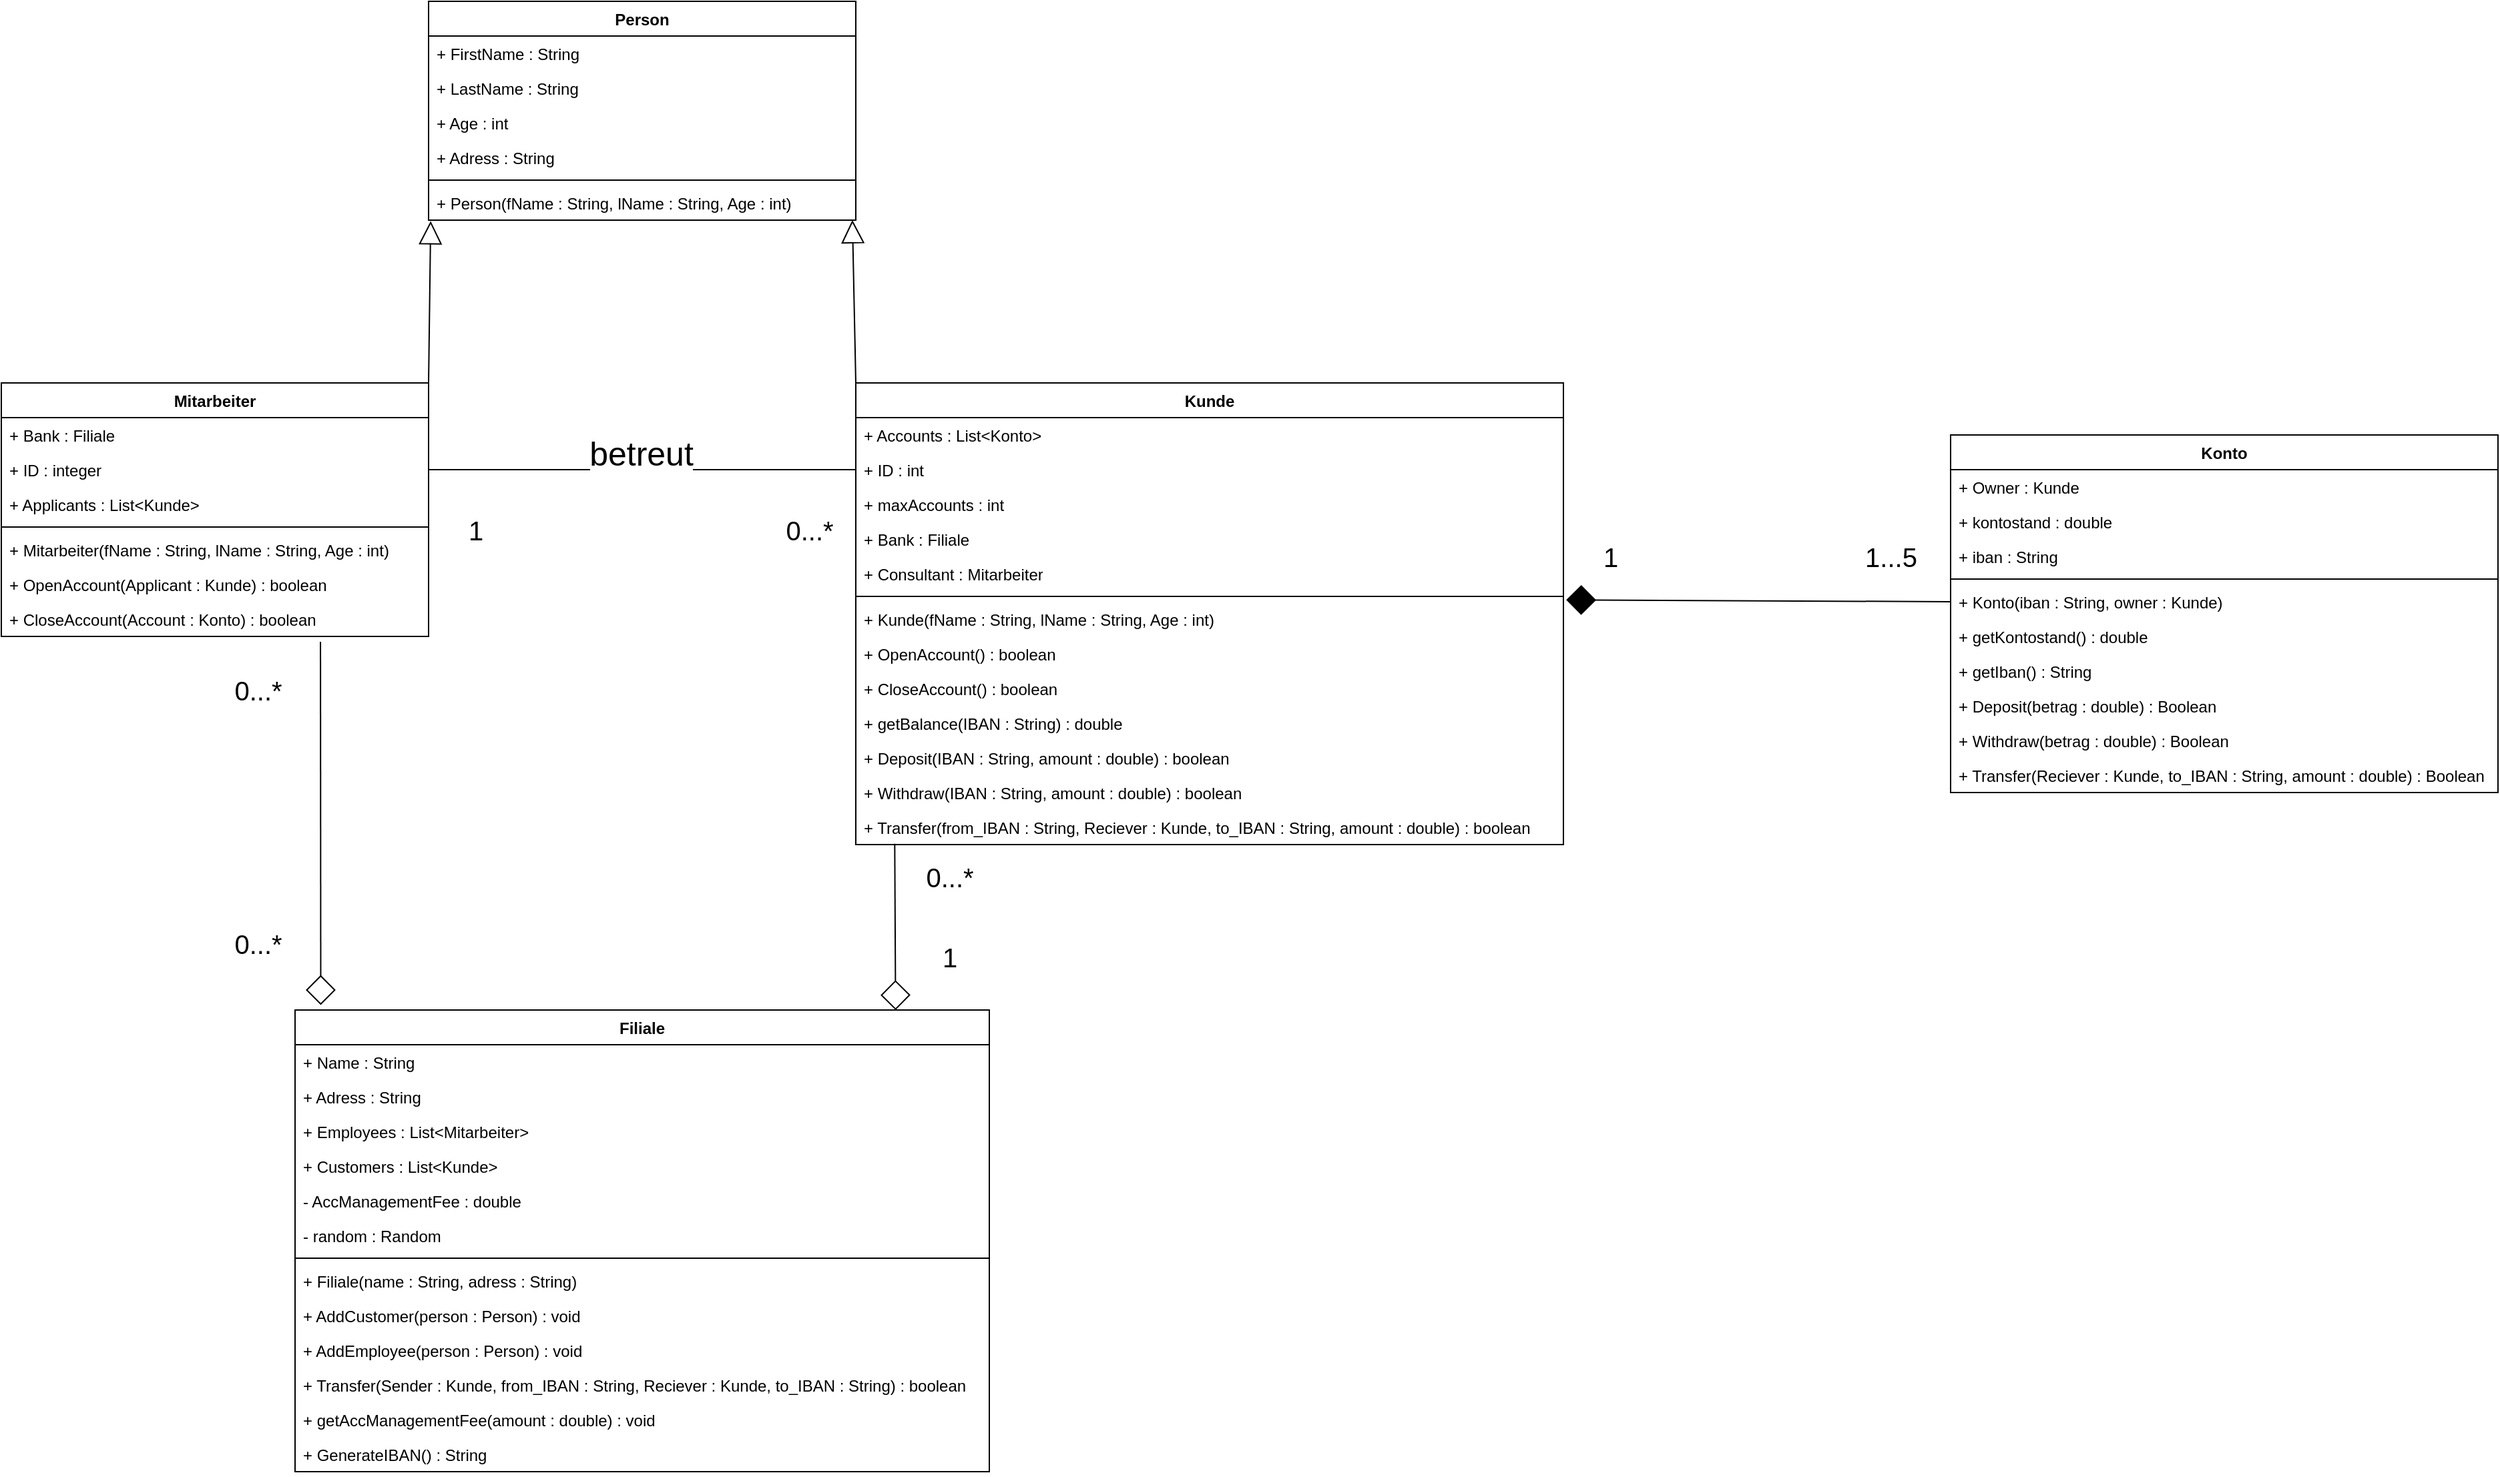 <mxfile version="24.2.3" type="github">
  <diagram id="C5RBs43oDa-KdzZeNtuy" name="Page-1">
    <mxGraphModel dx="2220" dy="792" grid="1" gridSize="10" guides="1" tooltips="1" connect="1" arrows="1" fold="1" page="1" pageScale="1" pageWidth="827" pageHeight="1169" math="0" shadow="0">
      <root>
        <mxCell id="WIyWlLk6GJQsqaUBKTNV-0" />
        <mxCell id="WIyWlLk6GJQsqaUBKTNV-1" parent="WIyWlLk6GJQsqaUBKTNV-0" />
        <mxCell id="S92gwcKMPzxe8EV9-b40-4" value="Mitarbeiter" style="swimlane;fontStyle=1;align=center;verticalAlign=top;childLayout=stackLayout;horizontal=1;startSize=26;horizontalStack=0;resizeParent=1;resizeParentMax=0;resizeLast=0;collapsible=1;marginBottom=0;whiteSpace=wrap;html=1;" parent="WIyWlLk6GJQsqaUBKTNV-1" vertex="1">
          <mxGeometry x="-620" y="320" width="320" height="190" as="geometry" />
        </mxCell>
        <mxCell id="S92gwcKMPzxe8EV9-b40-5" value="+ Bank : Filiale" style="text;strokeColor=none;fillColor=none;align=left;verticalAlign=top;spacingLeft=4;spacingRight=4;overflow=hidden;rotatable=0;points=[[0,0.5],[1,0.5]];portConstraint=eastwest;whiteSpace=wrap;html=1;" parent="S92gwcKMPzxe8EV9-b40-4" vertex="1">
          <mxGeometry y="26" width="320" height="26" as="geometry" />
        </mxCell>
        <mxCell id="S92gwcKMPzxe8EV9-b40-9" value="+ ID : integer" style="text;strokeColor=none;fillColor=none;align=left;verticalAlign=top;spacingLeft=4;spacingRight=4;overflow=hidden;rotatable=0;points=[[0,0.5],[1,0.5]];portConstraint=eastwest;whiteSpace=wrap;html=1;" parent="S92gwcKMPzxe8EV9-b40-4" vertex="1">
          <mxGeometry y="52" width="320" height="26" as="geometry" />
        </mxCell>
        <mxCell id="S92gwcKMPzxe8EV9-b40-10" value="+ Applicants : List&amp;lt;Kunde&amp;gt;" style="text;strokeColor=none;fillColor=none;align=left;verticalAlign=top;spacingLeft=4;spacingRight=4;overflow=hidden;rotatable=0;points=[[0,0.5],[1,0.5]];portConstraint=eastwest;whiteSpace=wrap;html=1;" parent="S92gwcKMPzxe8EV9-b40-4" vertex="1">
          <mxGeometry y="78" width="320" height="26" as="geometry" />
        </mxCell>
        <mxCell id="S92gwcKMPzxe8EV9-b40-6" value="" style="line;strokeWidth=1;fillColor=none;align=left;verticalAlign=middle;spacingTop=-1;spacingLeft=3;spacingRight=3;rotatable=0;labelPosition=right;points=[];portConstraint=eastwest;strokeColor=inherit;" parent="S92gwcKMPzxe8EV9-b40-4" vertex="1">
          <mxGeometry y="104" width="320" height="8" as="geometry" />
        </mxCell>
        <mxCell id="S92gwcKMPzxe8EV9-b40-7" value="+ Mitarbeiter(fName : String, lName : String, Age : int)" style="text;strokeColor=none;fillColor=none;align=left;verticalAlign=top;spacingLeft=4;spacingRight=4;overflow=hidden;rotatable=0;points=[[0,0.5],[1,0.5]];portConstraint=eastwest;whiteSpace=wrap;html=1;" parent="S92gwcKMPzxe8EV9-b40-4" vertex="1">
          <mxGeometry y="112" width="320" height="26" as="geometry" />
        </mxCell>
        <mxCell id="S92gwcKMPzxe8EV9-b40-14" value="+ OpenAccount(Applicant : Kunde) : boolean" style="text;strokeColor=none;fillColor=none;align=left;verticalAlign=top;spacingLeft=4;spacingRight=4;overflow=hidden;rotatable=0;points=[[0,0.5],[1,0.5]];portConstraint=eastwest;whiteSpace=wrap;html=1;" parent="S92gwcKMPzxe8EV9-b40-4" vertex="1">
          <mxGeometry y="138" width="320" height="26" as="geometry" />
        </mxCell>
        <mxCell id="S92gwcKMPzxe8EV9-b40-15" value="+ CloseAccount(Account : Konto) : boolean" style="text;strokeColor=none;fillColor=none;align=left;verticalAlign=top;spacingLeft=4;spacingRight=4;overflow=hidden;rotatable=0;points=[[0,0.5],[1,0.5]];portConstraint=eastwest;whiteSpace=wrap;html=1;" parent="S92gwcKMPzxe8EV9-b40-4" vertex="1">
          <mxGeometry y="164" width="320" height="26" as="geometry" />
        </mxCell>
        <mxCell id="S92gwcKMPzxe8EV9-b40-18" value="Person" style="swimlane;fontStyle=1;align=center;verticalAlign=top;childLayout=stackLayout;horizontal=1;startSize=26;horizontalStack=0;resizeParent=1;resizeParentMax=0;resizeLast=0;collapsible=1;marginBottom=0;whiteSpace=wrap;html=1;" parent="WIyWlLk6GJQsqaUBKTNV-1" vertex="1">
          <mxGeometry x="-300" y="34" width="320" height="164" as="geometry" />
        </mxCell>
        <mxCell id="S92gwcKMPzxe8EV9-b40-19" value="+ FirstName : String" style="text;strokeColor=none;fillColor=none;align=left;verticalAlign=top;spacingLeft=4;spacingRight=4;overflow=hidden;rotatable=0;points=[[0,0.5],[1,0.5]];portConstraint=eastwest;whiteSpace=wrap;html=1;" parent="S92gwcKMPzxe8EV9-b40-18" vertex="1">
          <mxGeometry y="26" width="320" height="26" as="geometry" />
        </mxCell>
        <mxCell id="S92gwcKMPzxe8EV9-b40-22" value="+ LastName : String" style="text;strokeColor=none;fillColor=none;align=left;verticalAlign=top;spacingLeft=4;spacingRight=4;overflow=hidden;rotatable=0;points=[[0,0.5],[1,0.5]];portConstraint=eastwest;whiteSpace=wrap;html=1;" parent="S92gwcKMPzxe8EV9-b40-18" vertex="1">
          <mxGeometry y="52" width="320" height="26" as="geometry" />
        </mxCell>
        <mxCell id="S92gwcKMPzxe8EV9-b40-23" value="+ Age : int" style="text;strokeColor=none;fillColor=none;align=left;verticalAlign=top;spacingLeft=4;spacingRight=4;overflow=hidden;rotatable=0;points=[[0,0.5],[1,0.5]];portConstraint=eastwest;whiteSpace=wrap;html=1;" parent="S92gwcKMPzxe8EV9-b40-18" vertex="1">
          <mxGeometry y="78" width="320" height="26" as="geometry" />
        </mxCell>
        <mxCell id="S92gwcKMPzxe8EV9-b40-24" value="+ Adress : String" style="text;strokeColor=none;fillColor=none;align=left;verticalAlign=top;spacingLeft=4;spacingRight=4;overflow=hidden;rotatable=0;points=[[0,0.5],[1,0.5]];portConstraint=eastwest;whiteSpace=wrap;html=1;" parent="S92gwcKMPzxe8EV9-b40-18" vertex="1">
          <mxGeometry y="104" width="320" height="26" as="geometry" />
        </mxCell>
        <mxCell id="S92gwcKMPzxe8EV9-b40-20" value="" style="line;strokeWidth=1;fillColor=none;align=left;verticalAlign=middle;spacingTop=-1;spacingLeft=3;spacingRight=3;rotatable=0;labelPosition=right;points=[];portConstraint=eastwest;strokeColor=inherit;" parent="S92gwcKMPzxe8EV9-b40-18" vertex="1">
          <mxGeometry y="130" width="320" height="8" as="geometry" />
        </mxCell>
        <mxCell id="S92gwcKMPzxe8EV9-b40-21" value="+ Person(fName : String, lName : String, Age : int)" style="text;strokeColor=none;fillColor=none;align=left;verticalAlign=top;spacingLeft=4;spacingRight=4;overflow=hidden;rotatable=0;points=[[0,0.5],[1,0.5]];portConstraint=eastwest;whiteSpace=wrap;html=1;" parent="S92gwcKMPzxe8EV9-b40-18" vertex="1">
          <mxGeometry y="138" width="320" height="26" as="geometry" />
        </mxCell>
        <mxCell id="S92gwcKMPzxe8EV9-b40-25" value="Kunde" style="swimlane;fontStyle=1;align=center;verticalAlign=top;childLayout=stackLayout;horizontal=1;startSize=26;horizontalStack=0;resizeParent=1;resizeParentMax=0;resizeLast=0;collapsible=1;marginBottom=0;whiteSpace=wrap;html=1;" parent="WIyWlLk6GJQsqaUBKTNV-1" vertex="1">
          <mxGeometry x="20" y="320" width="530" height="346" as="geometry" />
        </mxCell>
        <mxCell id="S92gwcKMPzxe8EV9-b40-26" value="+ Accounts : List&amp;lt;Konto&amp;gt;" style="text;strokeColor=none;fillColor=none;align=left;verticalAlign=top;spacingLeft=4;spacingRight=4;overflow=hidden;rotatable=0;points=[[0,0.5],[1,0.5]];portConstraint=eastwest;whiteSpace=wrap;html=1;" parent="S92gwcKMPzxe8EV9-b40-25" vertex="1">
          <mxGeometry y="26" width="530" height="26" as="geometry" />
        </mxCell>
        <mxCell id="S92gwcKMPzxe8EV9-b40-29" value="+ ID : int" style="text;strokeColor=none;fillColor=none;align=left;verticalAlign=top;spacingLeft=4;spacingRight=4;overflow=hidden;rotatable=0;points=[[0,0.5],[1,0.5]];portConstraint=eastwest;whiteSpace=wrap;html=1;" parent="S92gwcKMPzxe8EV9-b40-25" vertex="1">
          <mxGeometry y="52" width="530" height="26" as="geometry" />
        </mxCell>
        <mxCell id="S92gwcKMPzxe8EV9-b40-30" value="+ maxAccounts : int" style="text;strokeColor=none;fillColor=none;align=left;verticalAlign=top;spacingLeft=4;spacingRight=4;overflow=hidden;rotatable=0;points=[[0,0.5],[1,0.5]];portConstraint=eastwest;whiteSpace=wrap;html=1;" parent="S92gwcKMPzxe8EV9-b40-25" vertex="1">
          <mxGeometry y="78" width="530" height="26" as="geometry" />
        </mxCell>
        <mxCell id="S92gwcKMPzxe8EV9-b40-31" value="+ Bank : Filiale" style="text;strokeColor=none;fillColor=none;align=left;verticalAlign=top;spacingLeft=4;spacingRight=4;overflow=hidden;rotatable=0;points=[[0,0.5],[1,0.5]];portConstraint=eastwest;whiteSpace=wrap;html=1;" parent="S92gwcKMPzxe8EV9-b40-25" vertex="1">
          <mxGeometry y="104" width="530" height="26" as="geometry" />
        </mxCell>
        <mxCell id="S92gwcKMPzxe8EV9-b40-32" value="+ Consultant : Mitarbeiter" style="text;strokeColor=none;fillColor=none;align=left;verticalAlign=top;spacingLeft=4;spacingRight=4;overflow=hidden;rotatable=0;points=[[0,0.5],[1,0.5]];portConstraint=eastwest;whiteSpace=wrap;html=1;" parent="S92gwcKMPzxe8EV9-b40-25" vertex="1">
          <mxGeometry y="130" width="530" height="26" as="geometry" />
        </mxCell>
        <mxCell id="S92gwcKMPzxe8EV9-b40-27" value="" style="line;strokeWidth=1;fillColor=none;align=left;verticalAlign=middle;spacingTop=-1;spacingLeft=3;spacingRight=3;rotatable=0;labelPosition=right;points=[];portConstraint=eastwest;strokeColor=inherit;" parent="S92gwcKMPzxe8EV9-b40-25" vertex="1">
          <mxGeometry y="156" width="530" height="8" as="geometry" />
        </mxCell>
        <mxCell id="S92gwcKMPzxe8EV9-b40-28" value="+ Kunde(fName : String, lName : String, Age : int)" style="text;strokeColor=none;fillColor=none;align=left;verticalAlign=top;spacingLeft=4;spacingRight=4;overflow=hidden;rotatable=0;points=[[0,0.5],[1,0.5]];portConstraint=eastwest;whiteSpace=wrap;html=1;" parent="S92gwcKMPzxe8EV9-b40-25" vertex="1">
          <mxGeometry y="164" width="530" height="26" as="geometry" />
        </mxCell>
        <mxCell id="S92gwcKMPzxe8EV9-b40-33" value="+ OpenAccount() : boolean" style="text;strokeColor=none;fillColor=none;align=left;verticalAlign=top;spacingLeft=4;spacingRight=4;overflow=hidden;rotatable=0;points=[[0,0.5],[1,0.5]];portConstraint=eastwest;whiteSpace=wrap;html=1;" parent="S92gwcKMPzxe8EV9-b40-25" vertex="1">
          <mxGeometry y="190" width="530" height="26" as="geometry" />
        </mxCell>
        <mxCell id="S92gwcKMPzxe8EV9-b40-34" value="+ CloseAccount() : boolean" style="text;strokeColor=none;fillColor=none;align=left;verticalAlign=top;spacingLeft=4;spacingRight=4;overflow=hidden;rotatable=0;points=[[0,0.5],[1,0.5]];portConstraint=eastwest;whiteSpace=wrap;html=1;" parent="S92gwcKMPzxe8EV9-b40-25" vertex="1">
          <mxGeometry y="216" width="530" height="26" as="geometry" />
        </mxCell>
        <mxCell id="S92gwcKMPzxe8EV9-b40-35" value="+ getBalance(IBAN : String) : double" style="text;strokeColor=none;fillColor=none;align=left;verticalAlign=top;spacingLeft=4;spacingRight=4;overflow=hidden;rotatable=0;points=[[0,0.5],[1,0.5]];portConstraint=eastwest;whiteSpace=wrap;html=1;" parent="S92gwcKMPzxe8EV9-b40-25" vertex="1">
          <mxGeometry y="242" width="530" height="26" as="geometry" />
        </mxCell>
        <mxCell id="S92gwcKMPzxe8EV9-b40-36" value="+ Deposit(IBAN : String, amount : double) : boolean" style="text;strokeColor=none;fillColor=none;align=left;verticalAlign=top;spacingLeft=4;spacingRight=4;overflow=hidden;rotatable=0;points=[[0,0.5],[1,0.5]];portConstraint=eastwest;whiteSpace=wrap;html=1;" parent="S92gwcKMPzxe8EV9-b40-25" vertex="1">
          <mxGeometry y="268" width="530" height="26" as="geometry" />
        </mxCell>
        <mxCell id="S92gwcKMPzxe8EV9-b40-37" value="+ Withdraw(IBAN : String, amount : double) : boolean" style="text;strokeColor=none;fillColor=none;align=left;verticalAlign=top;spacingLeft=4;spacingRight=4;overflow=hidden;rotatable=0;points=[[0,0.5],[1,0.5]];portConstraint=eastwest;whiteSpace=wrap;html=1;" parent="S92gwcKMPzxe8EV9-b40-25" vertex="1">
          <mxGeometry y="294" width="530" height="26" as="geometry" />
        </mxCell>
        <mxCell id="S92gwcKMPzxe8EV9-b40-38" value="+ Transfer(from_IBAN : String, Reciever : Kunde, to_IBAN : String, amount : double) : boolean" style="text;strokeColor=none;fillColor=none;align=left;verticalAlign=top;spacingLeft=4;spacingRight=4;overflow=hidden;rotatable=0;points=[[0,0.5],[1,0.5]];portConstraint=eastwest;whiteSpace=wrap;html=1;" parent="S92gwcKMPzxe8EV9-b40-25" vertex="1">
          <mxGeometry y="320" width="530" height="26" as="geometry" />
        </mxCell>
        <mxCell id="S92gwcKMPzxe8EV9-b40-40" value="Filiale" style="swimlane;fontStyle=1;align=center;verticalAlign=top;childLayout=stackLayout;horizontal=1;startSize=26;horizontalStack=0;resizeParent=1;resizeParentMax=0;resizeLast=0;collapsible=1;marginBottom=0;whiteSpace=wrap;html=1;" parent="WIyWlLk6GJQsqaUBKTNV-1" vertex="1">
          <mxGeometry x="-400" y="790" width="520" height="346" as="geometry" />
        </mxCell>
        <mxCell id="S92gwcKMPzxe8EV9-b40-41" value="+ Name : String" style="text;strokeColor=none;fillColor=none;align=left;verticalAlign=top;spacingLeft=4;spacingRight=4;overflow=hidden;rotatable=0;points=[[0,0.5],[1,0.5]];portConstraint=eastwest;whiteSpace=wrap;html=1;" parent="S92gwcKMPzxe8EV9-b40-40" vertex="1">
          <mxGeometry y="26" width="520" height="26" as="geometry" />
        </mxCell>
        <mxCell id="S92gwcKMPzxe8EV9-b40-44" value="+ Adress : String" style="text;strokeColor=none;fillColor=none;align=left;verticalAlign=top;spacingLeft=4;spacingRight=4;overflow=hidden;rotatable=0;points=[[0,0.5],[1,0.5]];portConstraint=eastwest;whiteSpace=wrap;html=1;" parent="S92gwcKMPzxe8EV9-b40-40" vertex="1">
          <mxGeometry y="52" width="520" height="26" as="geometry" />
        </mxCell>
        <mxCell id="S92gwcKMPzxe8EV9-b40-46" value="+ Employees : List&amp;lt;Mitarbeiter&amp;gt;" style="text;strokeColor=none;fillColor=none;align=left;verticalAlign=top;spacingLeft=4;spacingRight=4;overflow=hidden;rotatable=0;points=[[0,0.5],[1,0.5]];portConstraint=eastwest;whiteSpace=wrap;html=1;" parent="S92gwcKMPzxe8EV9-b40-40" vertex="1">
          <mxGeometry y="78" width="520" height="26" as="geometry" />
        </mxCell>
        <mxCell id="S92gwcKMPzxe8EV9-b40-47" value="+ Customers : List&amp;lt;Kunde&amp;gt;" style="text;strokeColor=none;fillColor=none;align=left;verticalAlign=top;spacingLeft=4;spacingRight=4;overflow=hidden;rotatable=0;points=[[0,0.5],[1,0.5]];portConstraint=eastwest;whiteSpace=wrap;html=1;" parent="S92gwcKMPzxe8EV9-b40-40" vertex="1">
          <mxGeometry y="104" width="520" height="26" as="geometry" />
        </mxCell>
        <mxCell id="S92gwcKMPzxe8EV9-b40-48" value="- AccManagementFee : double" style="text;strokeColor=none;fillColor=none;align=left;verticalAlign=top;spacingLeft=4;spacingRight=4;overflow=hidden;rotatable=0;points=[[0,0.5],[1,0.5]];portConstraint=eastwest;whiteSpace=wrap;html=1;" parent="S92gwcKMPzxe8EV9-b40-40" vertex="1">
          <mxGeometry y="130" width="520" height="26" as="geometry" />
        </mxCell>
        <mxCell id="S92gwcKMPzxe8EV9-b40-49" value="- random : Random" style="text;strokeColor=none;fillColor=none;align=left;verticalAlign=top;spacingLeft=4;spacingRight=4;overflow=hidden;rotatable=0;points=[[0,0.5],[1,0.5]];portConstraint=eastwest;whiteSpace=wrap;html=1;" parent="S92gwcKMPzxe8EV9-b40-40" vertex="1">
          <mxGeometry y="156" width="520" height="26" as="geometry" />
        </mxCell>
        <mxCell id="S92gwcKMPzxe8EV9-b40-42" value="" style="line;strokeWidth=1;fillColor=none;align=left;verticalAlign=middle;spacingTop=-1;spacingLeft=3;spacingRight=3;rotatable=0;labelPosition=right;points=[];portConstraint=eastwest;strokeColor=inherit;" parent="S92gwcKMPzxe8EV9-b40-40" vertex="1">
          <mxGeometry y="182" width="520" height="8" as="geometry" />
        </mxCell>
        <mxCell id="S92gwcKMPzxe8EV9-b40-43" value="&lt;div&gt;+ Filiale(name : String, adress : String)&lt;/div&gt;" style="text;strokeColor=none;fillColor=none;align=left;verticalAlign=top;spacingLeft=4;spacingRight=4;overflow=hidden;rotatable=0;points=[[0,0.5],[1,0.5]];portConstraint=eastwest;whiteSpace=wrap;html=1;" parent="S92gwcKMPzxe8EV9-b40-40" vertex="1">
          <mxGeometry y="190" width="520" height="26" as="geometry" />
        </mxCell>
        <mxCell id="Urk9JjoxLOuV5pW9wXoP-0" value="+ AddCustomer(person : Person) : void&lt;div&gt;&lt;br&gt;&lt;/div&gt;" style="text;strokeColor=none;fillColor=none;align=left;verticalAlign=top;spacingLeft=4;spacingRight=4;overflow=hidden;rotatable=0;points=[[0,0.5],[1,0.5]];portConstraint=eastwest;whiteSpace=wrap;html=1;" vertex="1" parent="S92gwcKMPzxe8EV9-b40-40">
          <mxGeometry y="216" width="520" height="26" as="geometry" />
        </mxCell>
        <mxCell id="rOUqzaRsArcumopmNWsF-0" value="&lt;div&gt;+ AddEmployee(person : Person) : void&lt;/div&gt;" style="text;strokeColor=none;fillColor=none;align=left;verticalAlign=top;spacingLeft=4;spacingRight=4;overflow=hidden;rotatable=0;points=[[0,0.5],[1,0.5]];portConstraint=eastwest;whiteSpace=wrap;html=1;" parent="S92gwcKMPzxe8EV9-b40-40" vertex="1">
          <mxGeometry y="242" width="520" height="26" as="geometry" />
        </mxCell>
        <mxCell id="rOUqzaRsArcumopmNWsF-1" value="&lt;div&gt;+ Transfer(Sender : Kunde, from_IBAN : String, Reciever : Kunde, to_IBAN : String) : boolean&lt;/div&gt;" style="text;strokeColor=none;fillColor=none;align=left;verticalAlign=top;spacingLeft=4;spacingRight=4;overflow=hidden;rotatable=0;points=[[0,0.5],[1,0.5]];portConstraint=eastwest;whiteSpace=wrap;html=1;" parent="S92gwcKMPzxe8EV9-b40-40" vertex="1">
          <mxGeometry y="268" width="520" height="26" as="geometry" />
        </mxCell>
        <mxCell id="rOUqzaRsArcumopmNWsF-2" value="&lt;div&gt;+ getAccManagementFee(amount : double) : void&lt;/div&gt;" style="text;strokeColor=none;fillColor=none;align=left;verticalAlign=top;spacingLeft=4;spacingRight=4;overflow=hidden;rotatable=0;points=[[0,0.5],[1,0.5]];portConstraint=eastwest;whiteSpace=wrap;html=1;" parent="S92gwcKMPzxe8EV9-b40-40" vertex="1">
          <mxGeometry y="294" width="520" height="26" as="geometry" />
        </mxCell>
        <mxCell id="rOUqzaRsArcumopmNWsF-3" value="&lt;div&gt;+ GenerateIBAN() : String&lt;/div&gt;" style="text;strokeColor=none;fillColor=none;align=left;verticalAlign=top;spacingLeft=4;spacingRight=4;overflow=hidden;rotatable=0;points=[[0,0.5],[1,0.5]];portConstraint=eastwest;whiteSpace=wrap;html=1;" parent="S92gwcKMPzxe8EV9-b40-40" vertex="1">
          <mxGeometry y="320" width="520" height="26" as="geometry" />
        </mxCell>
        <mxCell id="rOUqzaRsArcumopmNWsF-4" value="Konto" style="swimlane;fontStyle=1;align=center;verticalAlign=top;childLayout=stackLayout;horizontal=1;startSize=26;horizontalStack=0;resizeParent=1;resizeParentMax=0;resizeLast=0;collapsible=1;marginBottom=0;whiteSpace=wrap;html=1;" parent="WIyWlLk6GJQsqaUBKTNV-1" vertex="1">
          <mxGeometry x="840" y="359" width="410" height="268" as="geometry" />
        </mxCell>
        <mxCell id="rOUqzaRsArcumopmNWsF-5" value="+ Owner : Kunde" style="text;strokeColor=none;fillColor=none;align=left;verticalAlign=top;spacingLeft=4;spacingRight=4;overflow=hidden;rotatable=0;points=[[0,0.5],[1,0.5]];portConstraint=eastwest;whiteSpace=wrap;html=1;" parent="rOUqzaRsArcumopmNWsF-4" vertex="1">
          <mxGeometry y="26" width="410" height="26" as="geometry" />
        </mxCell>
        <mxCell id="rOUqzaRsArcumopmNWsF-8" value="+ kontostand : double" style="text;strokeColor=none;fillColor=none;align=left;verticalAlign=top;spacingLeft=4;spacingRight=4;overflow=hidden;rotatable=0;points=[[0,0.5],[1,0.5]];portConstraint=eastwest;whiteSpace=wrap;html=1;" parent="rOUqzaRsArcumopmNWsF-4" vertex="1">
          <mxGeometry y="52" width="410" height="26" as="geometry" />
        </mxCell>
        <mxCell id="rOUqzaRsArcumopmNWsF-9" value="+ iban : String" style="text;strokeColor=none;fillColor=none;align=left;verticalAlign=top;spacingLeft=4;spacingRight=4;overflow=hidden;rotatable=0;points=[[0,0.5],[1,0.5]];portConstraint=eastwest;whiteSpace=wrap;html=1;" parent="rOUqzaRsArcumopmNWsF-4" vertex="1">
          <mxGeometry y="78" width="410" height="26" as="geometry" />
        </mxCell>
        <mxCell id="rOUqzaRsArcumopmNWsF-6" value="" style="line;strokeWidth=1;fillColor=none;align=left;verticalAlign=middle;spacingTop=-1;spacingLeft=3;spacingRight=3;rotatable=0;labelPosition=right;points=[];portConstraint=eastwest;strokeColor=inherit;" parent="rOUqzaRsArcumopmNWsF-4" vertex="1">
          <mxGeometry y="104" width="410" height="8" as="geometry" />
        </mxCell>
        <mxCell id="rOUqzaRsArcumopmNWsF-7" value="+ Konto(iban : String, owner : Kunde)" style="text;strokeColor=none;fillColor=none;align=left;verticalAlign=top;spacingLeft=4;spacingRight=4;overflow=hidden;rotatable=0;points=[[0,0.5],[1,0.5]];portConstraint=eastwest;whiteSpace=wrap;html=1;" parent="rOUqzaRsArcumopmNWsF-4" vertex="1">
          <mxGeometry y="112" width="410" height="26" as="geometry" />
        </mxCell>
        <mxCell id="rOUqzaRsArcumopmNWsF-10" value="+ getKontostand() : double" style="text;strokeColor=none;fillColor=none;align=left;verticalAlign=top;spacingLeft=4;spacingRight=4;overflow=hidden;rotatable=0;points=[[0,0.5],[1,0.5]];portConstraint=eastwest;whiteSpace=wrap;html=1;" parent="rOUqzaRsArcumopmNWsF-4" vertex="1">
          <mxGeometry y="138" width="410" height="26" as="geometry" />
        </mxCell>
        <mxCell id="rOUqzaRsArcumopmNWsF-11" value="+ getIban() : String" style="text;strokeColor=none;fillColor=none;align=left;verticalAlign=top;spacingLeft=4;spacingRight=4;overflow=hidden;rotatable=0;points=[[0,0.5],[1,0.5]];portConstraint=eastwest;whiteSpace=wrap;html=1;" parent="rOUqzaRsArcumopmNWsF-4" vertex="1">
          <mxGeometry y="164" width="410" height="26" as="geometry" />
        </mxCell>
        <mxCell id="rOUqzaRsArcumopmNWsF-12" value="+ Deposit(betrag : double) : Boolean" style="text;strokeColor=none;fillColor=none;align=left;verticalAlign=top;spacingLeft=4;spacingRight=4;overflow=hidden;rotatable=0;points=[[0,0.5],[1,0.5]];portConstraint=eastwest;whiteSpace=wrap;html=1;" parent="rOUqzaRsArcumopmNWsF-4" vertex="1">
          <mxGeometry y="190" width="410" height="26" as="geometry" />
        </mxCell>
        <mxCell id="rOUqzaRsArcumopmNWsF-13" value="+ Withdraw(betrag : double) : Boolean" style="text;strokeColor=none;fillColor=none;align=left;verticalAlign=top;spacingLeft=4;spacingRight=4;overflow=hidden;rotatable=0;points=[[0,0.5],[1,0.5]];portConstraint=eastwest;whiteSpace=wrap;html=1;" parent="rOUqzaRsArcumopmNWsF-4" vertex="1">
          <mxGeometry y="216" width="410" height="26" as="geometry" />
        </mxCell>
        <mxCell id="rOUqzaRsArcumopmNWsF-14" value="+ Transfer(Reciever : Kunde, to_IBAN : String, amount : double) : Boolean" style="text;strokeColor=none;fillColor=none;align=left;verticalAlign=top;spacingLeft=4;spacingRight=4;overflow=hidden;rotatable=0;points=[[0,0.5],[1,0.5]];portConstraint=eastwest;whiteSpace=wrap;html=1;" parent="rOUqzaRsArcumopmNWsF-4" vertex="1">
          <mxGeometry y="242" width="410" height="26" as="geometry" />
        </mxCell>
        <mxCell id="rOUqzaRsArcumopmNWsF-16" value="" style="endArrow=none;html=1;rounded=0;entryX=0;entryY=0.5;entryDx=0;entryDy=0;exitX=1.004;exitY=-0.054;exitDx=0;exitDy=0;exitPerimeter=0;startArrow=diamond;startFill=1;strokeWidth=1;targetPerimeterSpacing=18;endSize=20;sourcePerimeterSpacing=16;startSize=20;" parent="WIyWlLk6GJQsqaUBKTNV-1" source="S92gwcKMPzxe8EV9-b40-28" target="rOUqzaRsArcumopmNWsF-7" edge="1">
          <mxGeometry width="50" height="50" relative="1" as="geometry">
            <mxPoint x="590" y="420" as="sourcePoint" />
            <mxPoint x="750" y="590" as="targetPoint" />
          </mxGeometry>
        </mxCell>
        <mxCell id="rOUqzaRsArcumopmNWsF-19" value="" style="endArrow=none;html=1;rounded=0;startArrow=block;startFill=0;exitX=0.005;exitY=1.026;exitDx=0;exitDy=0;exitPerimeter=0;entryX=1;entryY=0;entryDx=0;entryDy=0;endSize=18;startSize=15;" parent="WIyWlLk6GJQsqaUBKTNV-1" source="S92gwcKMPzxe8EV9-b40-21" target="S92gwcKMPzxe8EV9-b40-4" edge="1">
          <mxGeometry width="50" height="50" relative="1" as="geometry">
            <mxPoint x="-120" y="290" as="sourcePoint" />
            <mxPoint x="-70" y="240" as="targetPoint" />
          </mxGeometry>
        </mxCell>
        <mxCell id="rOUqzaRsArcumopmNWsF-20" value="" style="endArrow=none;html=1;rounded=0;startArrow=block;startFill=0;exitX=0.992;exitY=0.995;exitDx=0;exitDy=0;exitPerimeter=0;entryX=0;entryY=0;entryDx=0;entryDy=0;startSize=15;" parent="WIyWlLk6GJQsqaUBKTNV-1" source="S92gwcKMPzxe8EV9-b40-21" target="S92gwcKMPzxe8EV9-b40-25" edge="1">
          <mxGeometry width="50" height="50" relative="1" as="geometry">
            <mxPoint x="-38" y="209" as="sourcePoint" />
            <mxPoint x="-40" y="330" as="targetPoint" />
          </mxGeometry>
        </mxCell>
        <mxCell id="rOUqzaRsArcumopmNWsF-21" value="" style="endArrow=none;html=1;rounded=0;entryX=0.747;entryY=1.152;entryDx=0;entryDy=0;exitX=0.037;exitY=-0.011;exitDx=0;exitDy=0;exitPerimeter=0;startArrow=diamond;startFill=0;strokeWidth=1;targetPerimeterSpacing=18;endSize=20;sourcePerimeterSpacing=16;startSize=20;entryPerimeter=0;" parent="WIyWlLk6GJQsqaUBKTNV-1" source="S92gwcKMPzxe8EV9-b40-40" target="S92gwcKMPzxe8EV9-b40-15" edge="1">
          <mxGeometry width="50" height="50" relative="1" as="geometry">
            <mxPoint x="-380" y="700" as="sourcePoint" />
            <mxPoint x="-92" y="701" as="targetPoint" />
          </mxGeometry>
        </mxCell>
        <mxCell id="rOUqzaRsArcumopmNWsF-22" value="" style="endArrow=none;html=1;rounded=0;exitX=0.865;exitY=0;exitDx=0;exitDy=0;exitPerimeter=0;startArrow=diamond;startFill=0;strokeWidth=1;targetPerimeterSpacing=18;endSize=20;sourcePerimeterSpacing=16;startSize=20;entryX=0.055;entryY=0.978;entryDx=0;entryDy=0;entryPerimeter=0;" parent="WIyWlLk6GJQsqaUBKTNV-1" source="S92gwcKMPzxe8EV9-b40-40" target="S92gwcKMPzxe8EV9-b40-38" edge="1">
          <mxGeometry width="50" height="50" relative="1" as="geometry">
            <mxPoint x="-150" y="772" as="sourcePoint" />
            <mxPoint x="-150" y="680" as="targetPoint" />
          </mxGeometry>
        </mxCell>
        <mxCell id="rOUqzaRsArcumopmNWsF-23" value="" style="endArrow=none;html=1;rounded=0;exitX=1;exitY=0.5;exitDx=0;exitDy=0;entryX=0;entryY=0.5;entryDx=0;entryDy=0;" parent="WIyWlLk6GJQsqaUBKTNV-1" source="S92gwcKMPzxe8EV9-b40-9" target="S92gwcKMPzxe8EV9-b40-29" edge="1">
          <mxGeometry width="50" height="50" relative="1" as="geometry">
            <mxPoint x="-50" y="550" as="sourcePoint" />
            <mxPoint y="500" as="targetPoint" />
          </mxGeometry>
        </mxCell>
        <mxCell id="rOUqzaRsArcumopmNWsF-24" value="betreut" style="edgeLabel;html=1;align=center;verticalAlign=middle;resizable=0;points=[];fontSize=25;" parent="rOUqzaRsArcumopmNWsF-23" vertex="1" connectable="0">
          <mxGeometry x="-0.236" y="3" relative="1" as="geometry">
            <mxPoint x="37" y="-10" as="offset" />
          </mxGeometry>
        </mxCell>
        <mxCell id="rOUqzaRsArcumopmNWsF-25" value="1" style="text;html=1;align=center;verticalAlign=middle;resizable=0;points=[];autosize=1;strokeColor=none;fillColor=none;fontSize=20;" parent="WIyWlLk6GJQsqaUBKTNV-1" vertex="1">
          <mxGeometry x="-280" y="410" width="30" height="40" as="geometry" />
        </mxCell>
        <mxCell id="rOUqzaRsArcumopmNWsF-26" value="0...*" style="text;html=1;align=center;verticalAlign=middle;resizable=0;points=[];autosize=1;strokeColor=none;fillColor=none;fontSize=20;" parent="WIyWlLk6GJQsqaUBKTNV-1" vertex="1">
          <mxGeometry x="-45" y="410" width="60" height="40" as="geometry" />
        </mxCell>
        <mxCell id="rOUqzaRsArcumopmNWsF-27" value="0...*" style="text;html=1;align=center;verticalAlign=middle;resizable=0;points=[];autosize=1;strokeColor=none;fillColor=none;fontSize=20;" parent="WIyWlLk6GJQsqaUBKTNV-1" vertex="1">
          <mxGeometry x="-458" y="530" width="60" height="40" as="geometry" />
        </mxCell>
        <mxCell id="rOUqzaRsArcumopmNWsF-28" value="0...*" style="text;html=1;align=center;verticalAlign=middle;resizable=0;points=[];autosize=1;strokeColor=none;fillColor=none;fontSize=20;" parent="WIyWlLk6GJQsqaUBKTNV-1" vertex="1">
          <mxGeometry x="-458" y="720" width="60" height="40" as="geometry" />
        </mxCell>
        <mxCell id="rOUqzaRsArcumopmNWsF-29" value="0...*" style="text;html=1;align=center;verticalAlign=middle;resizable=0;points=[];autosize=1;strokeColor=none;fillColor=none;fontSize=20;" parent="WIyWlLk6GJQsqaUBKTNV-1" vertex="1">
          <mxGeometry x="60" y="670" width="60" height="40" as="geometry" />
        </mxCell>
        <mxCell id="rOUqzaRsArcumopmNWsF-30" value="1" style="text;html=1;align=center;verticalAlign=middle;resizable=0;points=[];autosize=1;strokeColor=none;fillColor=none;fontSize=20;" parent="WIyWlLk6GJQsqaUBKTNV-1" vertex="1">
          <mxGeometry x="75" y="730" width="30" height="40" as="geometry" />
        </mxCell>
        <mxCell id="rOUqzaRsArcumopmNWsF-31" value="1" style="text;html=1;align=center;verticalAlign=middle;resizable=0;points=[];autosize=1;strokeColor=none;fillColor=none;fontSize=20;" parent="WIyWlLk6GJQsqaUBKTNV-1" vertex="1">
          <mxGeometry x="570" y="430" width="30" height="40" as="geometry" />
        </mxCell>
        <mxCell id="rOUqzaRsArcumopmNWsF-32" value="1...5" style="text;html=1;align=center;verticalAlign=middle;resizable=0;points=[];autosize=1;strokeColor=none;fillColor=none;fontSize=20;" parent="WIyWlLk6GJQsqaUBKTNV-1" vertex="1">
          <mxGeometry x="765" y="430" width="60" height="40" as="geometry" />
        </mxCell>
      </root>
    </mxGraphModel>
  </diagram>
</mxfile>
